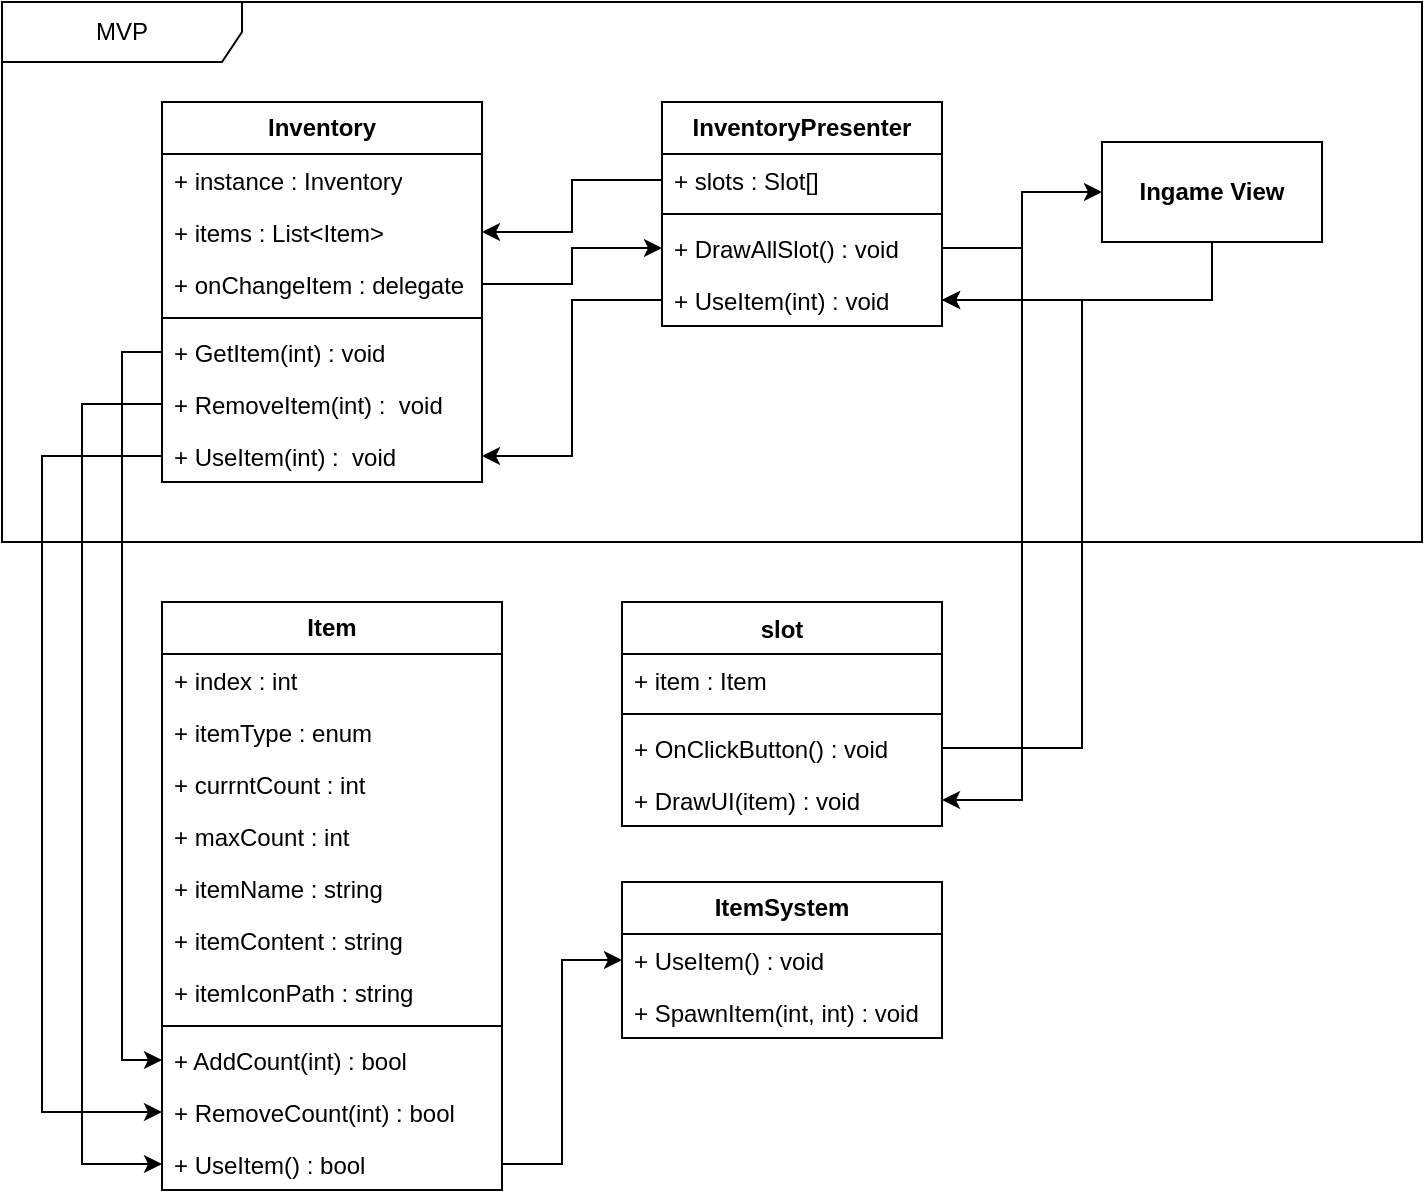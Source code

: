 <mxfile version="21.2.1" type="device">
  <diagram name="페이지-1" id="YSFgSsR3qSI9k4SpE8q6">
    <mxGraphModel dx="1221" dy="820" grid="1" gridSize="10" guides="1" tooltips="1" connect="1" arrows="1" fold="1" page="1" pageScale="1" pageWidth="827" pageHeight="1169" math="0" shadow="0">
      <root>
        <mxCell id="0" />
        <mxCell id="1" parent="0" />
        <mxCell id="qPLgUWUOONnUzNTLDsVg-5" value="&lt;b&gt;Inventory&lt;/b&gt;" style="swimlane;fontStyle=0;childLayout=stackLayout;horizontal=1;startSize=26;fillColor=none;horizontalStack=0;resizeParent=1;resizeParentMax=0;resizeLast=0;collapsible=1;marginBottom=0;whiteSpace=wrap;html=1;" parent="1" vertex="1">
          <mxGeometry x="120" y="110" width="160" height="190" as="geometry" />
        </mxCell>
        <mxCell id="qPLgUWUOONnUzNTLDsVg-42" value="+ instance : Inventory" style="text;strokeColor=none;fillColor=none;align=left;verticalAlign=top;spacingLeft=4;spacingRight=4;overflow=hidden;rotatable=0;points=[[0,0.5],[1,0.5]];portConstraint=eastwest;whiteSpace=wrap;html=1;" parent="qPLgUWUOONnUzNTLDsVg-5" vertex="1">
          <mxGeometry y="26" width="160" height="26" as="geometry" />
        </mxCell>
        <mxCell id="qPLgUWUOONnUzNTLDsVg-6" value="+ items : List&amp;lt;Item&amp;gt;" style="text;strokeColor=none;fillColor=none;align=left;verticalAlign=top;spacingLeft=4;spacingRight=4;overflow=hidden;rotatable=0;points=[[0,0.5],[1,0.5]];portConstraint=eastwest;whiteSpace=wrap;html=1;" parent="qPLgUWUOONnUzNTLDsVg-5" vertex="1">
          <mxGeometry y="52" width="160" height="26" as="geometry" />
        </mxCell>
        <mxCell id="qPLgUWUOONnUzNTLDsVg-17" value="+ onChangeItem : delegate" style="text;strokeColor=none;fillColor=none;align=left;verticalAlign=top;spacingLeft=4;spacingRight=4;overflow=hidden;rotatable=0;points=[[0,0.5],[1,0.5]];portConstraint=eastwest;whiteSpace=wrap;html=1;" parent="qPLgUWUOONnUzNTLDsVg-5" vertex="1">
          <mxGeometry y="78" width="160" height="26" as="geometry" />
        </mxCell>
        <mxCell id="qPLgUWUOONnUzNTLDsVg-9" value="" style="line;strokeWidth=1;fillColor=none;align=left;verticalAlign=middle;spacingTop=-1;spacingLeft=3;spacingRight=3;rotatable=0;labelPosition=right;points=[];portConstraint=eastwest;strokeColor=inherit;" parent="qPLgUWUOONnUzNTLDsVg-5" vertex="1">
          <mxGeometry y="104" width="160" height="8" as="geometry" />
        </mxCell>
        <mxCell id="qPLgUWUOONnUzNTLDsVg-8" value="+ GetItem(int) : void" style="text;strokeColor=none;fillColor=none;align=left;verticalAlign=top;spacingLeft=4;spacingRight=4;overflow=hidden;rotatable=0;points=[[0,0.5],[1,0.5]];portConstraint=eastwest;whiteSpace=wrap;html=1;" parent="qPLgUWUOONnUzNTLDsVg-5" vertex="1">
          <mxGeometry y="112" width="160" height="26" as="geometry" />
        </mxCell>
        <mxCell id="qPLgUWUOONnUzNTLDsVg-11" value="+ RemoveItem(int) :&amp;nbsp; void" style="text;strokeColor=none;fillColor=none;align=left;verticalAlign=top;spacingLeft=4;spacingRight=4;overflow=hidden;rotatable=0;points=[[0,0.5],[1,0.5]];portConstraint=eastwest;whiteSpace=wrap;html=1;" parent="qPLgUWUOONnUzNTLDsVg-5" vertex="1">
          <mxGeometry y="138" width="160" height="26" as="geometry" />
        </mxCell>
        <mxCell id="qPLgUWUOONnUzNTLDsVg-10" value="+ UseItem(int) :&amp;nbsp; void" style="text;strokeColor=none;fillColor=none;align=left;verticalAlign=top;spacingLeft=4;spacingRight=4;overflow=hidden;rotatable=0;points=[[0,0.5],[1,0.5]];portConstraint=eastwest;whiteSpace=wrap;html=1;" parent="qPLgUWUOONnUzNTLDsVg-5" vertex="1">
          <mxGeometry y="164" width="160" height="26" as="geometry" />
        </mxCell>
        <mxCell id="qPLgUWUOONnUzNTLDsVg-12" value="&lt;b&gt;InventoryPresenter&lt;/b&gt;" style="swimlane;fontStyle=0;childLayout=stackLayout;horizontal=1;startSize=26;fillColor=none;horizontalStack=0;resizeParent=1;resizeParentMax=0;resizeLast=0;collapsible=1;marginBottom=0;whiteSpace=wrap;html=1;" parent="1" vertex="1">
          <mxGeometry x="370" y="110" width="140" height="112" as="geometry" />
        </mxCell>
        <mxCell id="qPLgUWUOONnUzNTLDsVg-13" value="+ slots : Slot[]" style="text;strokeColor=none;fillColor=none;align=left;verticalAlign=top;spacingLeft=4;spacingRight=4;overflow=hidden;rotatable=0;points=[[0,0.5],[1,0.5]];portConstraint=eastwest;whiteSpace=wrap;html=1;" parent="qPLgUWUOONnUzNTLDsVg-12" vertex="1">
          <mxGeometry y="26" width="140" height="26" as="geometry" />
        </mxCell>
        <mxCell id="qPLgUWUOONnUzNTLDsVg-16" value="" style="line;strokeWidth=1;fillColor=none;align=left;verticalAlign=middle;spacingTop=-1;spacingLeft=3;spacingRight=3;rotatable=0;labelPosition=right;points=[];portConstraint=eastwest;strokeColor=inherit;" parent="qPLgUWUOONnUzNTLDsVg-12" vertex="1">
          <mxGeometry y="52" width="140" height="8" as="geometry" />
        </mxCell>
        <mxCell id="qPLgUWUOONnUzNTLDsVg-14" value="+ DrawAllSlot() : void" style="text;strokeColor=none;fillColor=none;align=left;verticalAlign=top;spacingLeft=4;spacingRight=4;overflow=hidden;rotatable=0;points=[[0,0.5],[1,0.5]];portConstraint=eastwest;whiteSpace=wrap;html=1;" parent="qPLgUWUOONnUzNTLDsVg-12" vertex="1">
          <mxGeometry y="60" width="140" height="26" as="geometry" />
        </mxCell>
        <mxCell id="qPLgUWUOONnUzNTLDsVg-15" value="+ UseItem(int) : void" style="text;strokeColor=none;fillColor=none;align=left;verticalAlign=top;spacingLeft=4;spacingRight=4;overflow=hidden;rotatable=0;points=[[0,0.5],[1,0.5]];portConstraint=eastwest;whiteSpace=wrap;html=1;" parent="qPLgUWUOONnUzNTLDsVg-12" vertex="1">
          <mxGeometry y="86" width="140" height="26" as="geometry" />
        </mxCell>
        <mxCell id="qPLgUWUOONnUzNTLDsVg-20" style="edgeStyle=orthogonalEdgeStyle;rounded=0;orthogonalLoop=1;jettySize=auto;html=1;entryX=0;entryY=0.5;entryDx=0;entryDy=0;" parent="1" source="qPLgUWUOONnUzNTLDsVg-17" target="qPLgUWUOONnUzNTLDsVg-14" edge="1">
          <mxGeometry relative="1" as="geometry" />
        </mxCell>
        <mxCell id="qPLgUWUOONnUzNTLDsVg-21" style="edgeStyle=orthogonalEdgeStyle;rounded=0;orthogonalLoop=1;jettySize=auto;html=1;entryX=1;entryY=0.5;entryDx=0;entryDy=0;" parent="1" source="qPLgUWUOONnUzNTLDsVg-15" target="qPLgUWUOONnUzNTLDsVg-10" edge="1">
          <mxGeometry relative="1" as="geometry" />
        </mxCell>
        <mxCell id="qPLgUWUOONnUzNTLDsVg-72" style="edgeStyle=orthogonalEdgeStyle;rounded=0;orthogonalLoop=1;jettySize=auto;html=1;entryX=1;entryY=0.5;entryDx=0;entryDy=0;" parent="1" source="qPLgUWUOONnUzNTLDsVg-26" target="qPLgUWUOONnUzNTLDsVg-15" edge="1">
          <mxGeometry relative="1" as="geometry" />
        </mxCell>
        <mxCell id="qPLgUWUOONnUzNTLDsVg-26" value="&lt;b&gt;Ingame View&lt;/b&gt;" style="html=1;whiteSpace=wrap;" parent="1" vertex="1">
          <mxGeometry x="590" y="130" width="110" height="50" as="geometry" />
        </mxCell>
        <mxCell id="qPLgUWUOONnUzNTLDsVg-33" style="edgeStyle=orthogonalEdgeStyle;rounded=0;orthogonalLoop=1;jettySize=auto;html=1;entryX=1;entryY=0.5;entryDx=0;entryDy=0;" parent="1" source="qPLgUWUOONnUzNTLDsVg-13" target="qPLgUWUOONnUzNTLDsVg-6" edge="1">
          <mxGeometry relative="1" as="geometry" />
        </mxCell>
        <mxCell id="qPLgUWUOONnUzNTLDsVg-34" value="MVP" style="shape=umlFrame;whiteSpace=wrap;html=1;pointerEvents=0;width=120;height=30;" parent="1" vertex="1">
          <mxGeometry x="40" y="60" width="710" height="270" as="geometry" />
        </mxCell>
        <mxCell id="qPLgUWUOONnUzNTLDsVg-35" value="&lt;b&gt;Item&lt;/b&gt;" style="swimlane;fontStyle=0;childLayout=stackLayout;horizontal=1;startSize=26;fillColor=none;horizontalStack=0;resizeParent=1;resizeParentMax=0;resizeLast=0;collapsible=1;marginBottom=0;whiteSpace=wrap;html=1;" parent="1" vertex="1">
          <mxGeometry x="120" y="360" width="170" height="294" as="geometry" />
        </mxCell>
        <mxCell id="qPLgUWUOONnUzNTLDsVg-36" value="+ index : int" style="text;strokeColor=none;fillColor=none;align=left;verticalAlign=top;spacingLeft=4;spacingRight=4;overflow=hidden;rotatable=0;points=[[0,0.5],[1,0.5]];portConstraint=eastwest;whiteSpace=wrap;html=1;" parent="qPLgUWUOONnUzNTLDsVg-35" vertex="1">
          <mxGeometry y="26" width="170" height="26" as="geometry" />
        </mxCell>
        <mxCell id="qPLgUWUOONnUzNTLDsVg-39" value="+ itemType : enum" style="text;strokeColor=none;fillColor=none;align=left;verticalAlign=top;spacingLeft=4;spacingRight=4;overflow=hidden;rotatable=0;points=[[0,0.5],[1,0.5]];portConstraint=eastwest;whiteSpace=wrap;html=1;" parent="qPLgUWUOONnUzNTLDsVg-35" vertex="1">
          <mxGeometry y="52" width="170" height="26" as="geometry" />
        </mxCell>
        <mxCell id="qPLgUWUOONnUzNTLDsVg-40" value="+ currntCount : int" style="text;strokeColor=none;fillColor=none;align=left;verticalAlign=top;spacingLeft=4;spacingRight=4;overflow=hidden;rotatable=0;points=[[0,0.5],[1,0.5]];portConstraint=eastwest;whiteSpace=wrap;html=1;" parent="qPLgUWUOONnUzNTLDsVg-35" vertex="1">
          <mxGeometry y="78" width="170" height="26" as="geometry" />
        </mxCell>
        <mxCell id="qPLgUWUOONnUzNTLDsVg-41" value="+ maxCount : int" style="text;strokeColor=none;fillColor=none;align=left;verticalAlign=top;spacingLeft=4;spacingRight=4;overflow=hidden;rotatable=0;points=[[0,0.5],[1,0.5]];portConstraint=eastwest;whiteSpace=wrap;html=1;" parent="qPLgUWUOONnUzNTLDsVg-35" vertex="1">
          <mxGeometry y="104" width="170" height="26" as="geometry" />
        </mxCell>
        <mxCell id="qPLgUWUOONnUzNTLDsVg-37" value="+ itemName : string" style="text;strokeColor=none;fillColor=none;align=left;verticalAlign=top;spacingLeft=4;spacingRight=4;overflow=hidden;rotatable=0;points=[[0,0.5],[1,0.5]];portConstraint=eastwest;whiteSpace=wrap;html=1;" parent="qPLgUWUOONnUzNTLDsVg-35" vertex="1">
          <mxGeometry y="130" width="170" height="26" as="geometry" />
        </mxCell>
        <mxCell id="qPLgUWUOONnUzNTLDsVg-38" value="+ itemContent : string" style="text;strokeColor=none;fillColor=none;align=left;verticalAlign=top;spacingLeft=4;spacingRight=4;overflow=hidden;rotatable=0;points=[[0,0.5],[1,0.5]];portConstraint=eastwest;whiteSpace=wrap;html=1;" parent="qPLgUWUOONnUzNTLDsVg-35" vertex="1">
          <mxGeometry y="156" width="170" height="26" as="geometry" />
        </mxCell>
        <mxCell id="qPLgUWUOONnUzNTLDsVg-47" value="+ itemIconPath : string" style="text;strokeColor=none;fillColor=none;align=left;verticalAlign=top;spacingLeft=4;spacingRight=4;overflow=hidden;rotatable=0;points=[[0,0.5],[1,0.5]];portConstraint=eastwest;whiteSpace=wrap;html=1;" parent="qPLgUWUOONnUzNTLDsVg-35" vertex="1">
          <mxGeometry y="182" width="170" height="26" as="geometry" />
        </mxCell>
        <mxCell id="qPLgUWUOONnUzNTLDsVg-43" value="" style="line;strokeWidth=1;fillColor=none;align=left;verticalAlign=middle;spacingTop=-1;spacingLeft=3;spacingRight=3;rotatable=0;labelPosition=right;points=[];portConstraint=eastwest;strokeColor=inherit;" parent="qPLgUWUOONnUzNTLDsVg-35" vertex="1">
          <mxGeometry y="208" width="170" height="8" as="geometry" />
        </mxCell>
        <mxCell id="qPLgUWUOONnUzNTLDsVg-46" value="+ AddCount(int) : bool" style="text;strokeColor=none;fillColor=none;align=left;verticalAlign=top;spacingLeft=4;spacingRight=4;overflow=hidden;rotatable=0;points=[[0,0.5],[1,0.5]];portConstraint=eastwest;whiteSpace=wrap;html=1;" parent="qPLgUWUOONnUzNTLDsVg-35" vertex="1">
          <mxGeometry y="216" width="170" height="26" as="geometry" />
        </mxCell>
        <mxCell id="qPLgUWUOONnUzNTLDsVg-60" value="+ RemoveCount(int) : bool" style="text;strokeColor=none;fillColor=none;align=left;verticalAlign=top;spacingLeft=4;spacingRight=4;overflow=hidden;rotatable=0;points=[[0,0.5],[1,0.5]];portConstraint=eastwest;whiteSpace=wrap;html=1;" parent="qPLgUWUOONnUzNTLDsVg-35" vertex="1">
          <mxGeometry y="242" width="170" height="26" as="geometry" />
        </mxCell>
        <mxCell id="qPLgUWUOONnUzNTLDsVg-80" value="+ UseItem() : bool" style="text;strokeColor=none;fillColor=none;align=left;verticalAlign=top;spacingLeft=4;spacingRight=4;overflow=hidden;rotatable=0;points=[[0,0.5],[1,0.5]];portConstraint=eastwest;whiteSpace=wrap;html=1;" parent="qPLgUWUOONnUzNTLDsVg-35" vertex="1">
          <mxGeometry y="268" width="170" height="26" as="geometry" />
        </mxCell>
        <mxCell id="qPLgUWUOONnUzNTLDsVg-63" style="edgeStyle=orthogonalEdgeStyle;rounded=0;orthogonalLoop=1;jettySize=auto;html=1;entryX=0;entryY=0.5;entryDx=0;entryDy=0;" parent="1" source="qPLgUWUOONnUzNTLDsVg-10" target="qPLgUWUOONnUzNTLDsVg-60" edge="1">
          <mxGeometry relative="1" as="geometry">
            <Array as="points">
              <mxPoint x="60" y="287" />
              <mxPoint x="60" y="615" />
            </Array>
          </mxGeometry>
        </mxCell>
        <mxCell id="qPLgUWUOONnUzNTLDsVg-67" value="slot" style="swimlane;fontStyle=1;align=center;verticalAlign=top;childLayout=stackLayout;horizontal=1;startSize=26;horizontalStack=0;resizeParent=1;resizeParentMax=0;resizeLast=0;collapsible=1;marginBottom=0;whiteSpace=wrap;html=1;" parent="1" vertex="1">
          <mxGeometry x="350" y="360" width="160" height="112" as="geometry" />
        </mxCell>
        <mxCell id="qPLgUWUOONnUzNTLDsVg-68" value="+ item : Item" style="text;strokeColor=none;fillColor=none;align=left;verticalAlign=top;spacingLeft=4;spacingRight=4;overflow=hidden;rotatable=0;points=[[0,0.5],[1,0.5]];portConstraint=eastwest;whiteSpace=wrap;html=1;" parent="qPLgUWUOONnUzNTLDsVg-67" vertex="1">
          <mxGeometry y="26" width="160" height="26" as="geometry" />
        </mxCell>
        <mxCell id="qPLgUWUOONnUzNTLDsVg-69" value="" style="line;strokeWidth=1;fillColor=none;align=left;verticalAlign=middle;spacingTop=-1;spacingLeft=3;spacingRight=3;rotatable=0;labelPosition=right;points=[];portConstraint=eastwest;strokeColor=inherit;" parent="qPLgUWUOONnUzNTLDsVg-67" vertex="1">
          <mxGeometry y="52" width="160" height="8" as="geometry" />
        </mxCell>
        <mxCell id="qPLgUWUOONnUzNTLDsVg-70" value="+ OnClickButton() : void" style="text;strokeColor=none;fillColor=none;align=left;verticalAlign=top;spacingLeft=4;spacingRight=4;overflow=hidden;rotatable=0;points=[[0,0.5],[1,0.5]];portConstraint=eastwest;whiteSpace=wrap;html=1;" parent="qPLgUWUOONnUzNTLDsVg-67" vertex="1">
          <mxGeometry y="60" width="160" height="26" as="geometry" />
        </mxCell>
        <mxCell id="qPLgUWUOONnUzNTLDsVg-71" value="+ DrawUI(item) : void" style="text;strokeColor=none;fillColor=none;align=left;verticalAlign=top;spacingLeft=4;spacingRight=4;overflow=hidden;rotatable=0;points=[[0,0.5],[1,0.5]];portConstraint=eastwest;whiteSpace=wrap;html=1;" parent="qPLgUWUOONnUzNTLDsVg-67" vertex="1">
          <mxGeometry y="86" width="160" height="26" as="geometry" />
        </mxCell>
        <mxCell id="qPLgUWUOONnUzNTLDsVg-73" style="edgeStyle=orthogonalEdgeStyle;rounded=0;orthogonalLoop=1;jettySize=auto;html=1;entryX=0;entryY=0.5;entryDx=0;entryDy=0;" parent="1" source="qPLgUWUOONnUzNTLDsVg-14" target="qPLgUWUOONnUzNTLDsVg-26" edge="1">
          <mxGeometry relative="1" as="geometry" />
        </mxCell>
        <mxCell id="qPLgUWUOONnUzNTLDsVg-82" style="edgeStyle=orthogonalEdgeStyle;rounded=0;orthogonalLoop=1;jettySize=auto;html=1;entryX=0;entryY=0.5;entryDx=0;entryDy=0;" parent="1" source="qPLgUWUOONnUzNTLDsVg-8" target="qPLgUWUOONnUzNTLDsVg-46" edge="1">
          <mxGeometry relative="1" as="geometry">
            <Array as="points">
              <mxPoint x="100" y="235" />
              <mxPoint x="100" y="589" />
            </Array>
          </mxGeometry>
        </mxCell>
        <mxCell id="qPLgUWUOONnUzNTLDsVg-83" style="edgeStyle=orthogonalEdgeStyle;rounded=0;orthogonalLoop=1;jettySize=auto;html=1;entryX=0;entryY=0.5;entryDx=0;entryDy=0;" parent="1" source="qPLgUWUOONnUzNTLDsVg-11" target="qPLgUWUOONnUzNTLDsVg-80" edge="1">
          <mxGeometry relative="1" as="geometry">
            <Array as="points">
              <mxPoint x="80" y="261.0" />
              <mxPoint x="80" y="641" />
            </Array>
          </mxGeometry>
        </mxCell>
        <mxCell id="qPLgUWUOONnUzNTLDsVg-84" style="edgeStyle=orthogonalEdgeStyle;rounded=0;orthogonalLoop=1;jettySize=auto;html=1;entryX=1;entryY=0.5;entryDx=0;entryDy=0;" parent="1" source="qPLgUWUOONnUzNTLDsVg-70" target="qPLgUWUOONnUzNTLDsVg-15" edge="1">
          <mxGeometry relative="1" as="geometry">
            <Array as="points">
              <mxPoint x="580" y="433" />
              <mxPoint x="580" y="209" />
            </Array>
          </mxGeometry>
        </mxCell>
        <mxCell id="qPLgUWUOONnUzNTLDsVg-86" style="edgeStyle=orthogonalEdgeStyle;rounded=0;orthogonalLoop=1;jettySize=auto;html=1;entryX=1;entryY=0.5;entryDx=0;entryDy=0;" parent="1" source="qPLgUWUOONnUzNTLDsVg-14" target="qPLgUWUOONnUzNTLDsVg-71" edge="1">
          <mxGeometry relative="1" as="geometry">
            <Array as="points">
              <mxPoint x="550" y="183" />
              <mxPoint x="550" y="459" />
            </Array>
          </mxGeometry>
        </mxCell>
        <mxCell id="Fx3H0HAkxZPXtv2KjhrO-1" value="&lt;b&gt;ItemSystem&lt;/b&gt;" style="swimlane;fontStyle=0;childLayout=stackLayout;horizontal=1;startSize=26;fillColor=none;horizontalStack=0;resizeParent=1;resizeParentMax=0;resizeLast=0;collapsible=1;marginBottom=0;whiteSpace=wrap;html=1;" vertex="1" parent="1">
          <mxGeometry x="350" y="500" width="160" height="78" as="geometry" />
        </mxCell>
        <mxCell id="Fx3H0HAkxZPXtv2KjhrO-6" value="+ UseItem() : void" style="text;strokeColor=none;fillColor=none;align=left;verticalAlign=top;spacingLeft=4;spacingRight=4;overflow=hidden;rotatable=0;points=[[0,0.5],[1,0.5]];portConstraint=eastwest;whiteSpace=wrap;html=1;" vertex="1" parent="Fx3H0HAkxZPXtv2KjhrO-1">
          <mxGeometry y="26" width="160" height="26" as="geometry" />
        </mxCell>
        <mxCell id="Fx3H0HAkxZPXtv2KjhrO-10" value="+ SpawnItem(int, int) : void" style="text;strokeColor=none;fillColor=none;align=left;verticalAlign=top;spacingLeft=4;spacingRight=4;overflow=hidden;rotatable=0;points=[[0,0.5],[1,0.5]];portConstraint=eastwest;whiteSpace=wrap;html=1;" vertex="1" parent="Fx3H0HAkxZPXtv2KjhrO-1">
          <mxGeometry y="52" width="160" height="26" as="geometry" />
        </mxCell>
        <mxCell id="Fx3H0HAkxZPXtv2KjhrO-8" style="edgeStyle=orthogonalEdgeStyle;rounded=0;orthogonalLoop=1;jettySize=auto;html=1;" edge="1" parent="1" source="qPLgUWUOONnUzNTLDsVg-80" target="Fx3H0HAkxZPXtv2KjhrO-6">
          <mxGeometry relative="1" as="geometry" />
        </mxCell>
      </root>
    </mxGraphModel>
  </diagram>
</mxfile>
